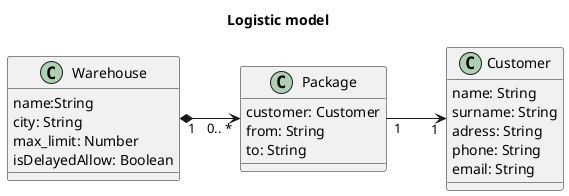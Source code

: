 @startuml
title Logistic model
left to right direction

class Package {
    customer: Customer
    from: String
    to: String
}

class Warehouse {
    name:String
    city: String
    max_limit: Number
    isDelayedAllow: Boolean
}

class Customer {

    name: String 
    surname: String 
    adress: String 
    phone: String 
    email: String 
}

Package "1" --> "1" Customer
Warehouse "1" *--> "0.. *" Package

@enduml